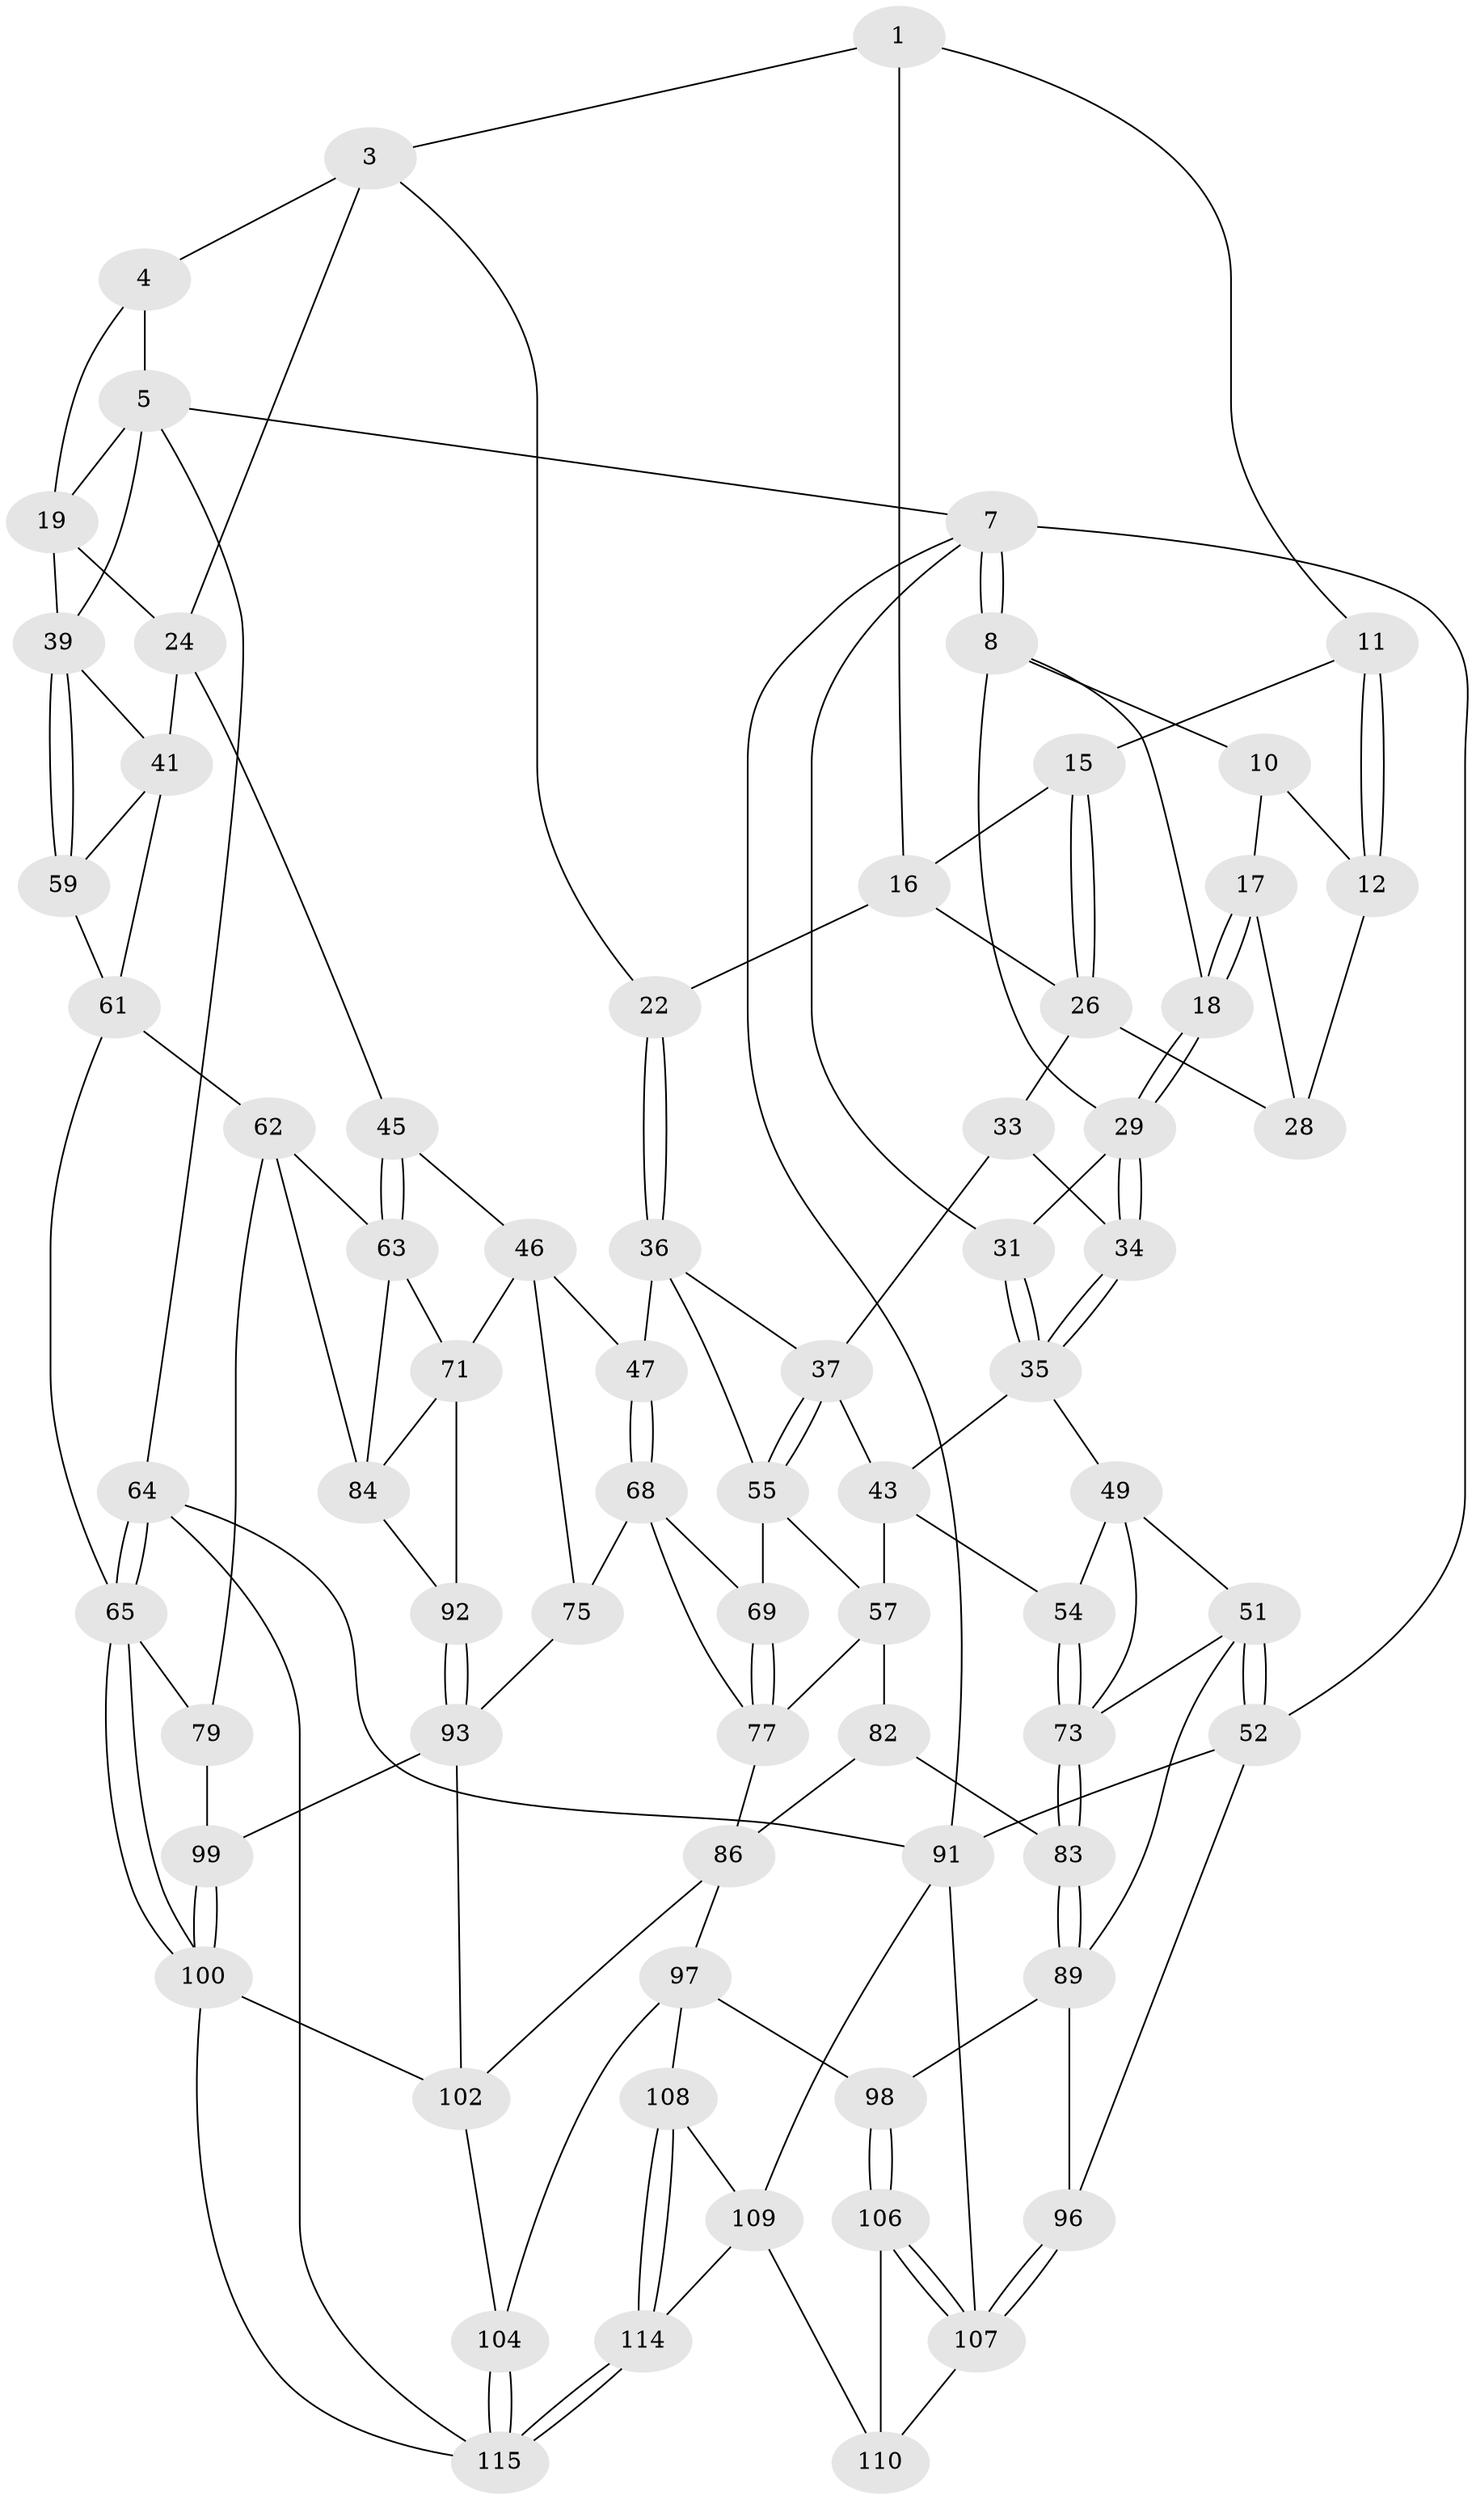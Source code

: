// original degree distribution, {3: 0.017241379310344827, 5: 0.5517241379310345, 4: 0.22413793103448276, 6: 0.20689655172413793}
// Generated by graph-tools (version 1.1) at 2025/11/02/27/25 16:11:57]
// undirected, 72 vertices, 158 edges
graph export_dot {
graph [start="1"]
  node [color=gray90,style=filled];
  1 [pos="+0.4193612430414653+0",super="+2"];
  3 [pos="+0.6926943710527224+0",super="+21"];
  4 [pos="+0.7363393282330291+0"];
  5 [pos="+0.830361744073239+0",super="+6"];
  7 [pos="+0+0",super="+32"];
  8 [pos="+0+0",super="+9"];
  10 [pos="+0.3471437537146848+0",super="+13"];
  11 [pos="+0.4240069722418311+0",super="+14"];
  12 [pos="+0.3745413647906407+0.09828772842433076",super="+25"];
  15 [pos="+0.44974785334905615+0.07974129183781334"];
  16 [pos="+0.5910582748451286+0.03432306476116178",super="+23"];
  17 [pos="+0.32266223440238945+0.12529794394903485"];
  18 [pos="+0.2996121765775975+0.14049905488086584"];
  19 [pos="+0.7784158270734121+0.20007285952947",super="+20"];
  22 [pos="+0.7002583062831336+0.2703597275165822"];
  24 [pos="+0.7102841899725834+0.27011018978130535",super="+42"];
  26 [pos="+0.5326494831487167+0.17128019466831904",super="+27"];
  28 [pos="+0.44272987009832016+0.17683970188189113"];
  29 [pos="+0.28914436668076654+0.15501382137394798",super="+30"];
  31 [pos="+0.0204757220360561+0.2815699126125175"];
  33 [pos="+0.43173244442569453+0.2808458474725561"];
  34 [pos="+0.29170457295321184+0.1641418919324616"];
  35 [pos="+0.2373631244040122+0.3100940810946784",super="+44"];
  36 [pos="+0.6233729347419366+0.3375049912294707",super="+48"];
  37 [pos="+0.44543319113761737+0.3379551440069408",super="+38"];
  39 [pos="+1+0",super="+40"];
  41 [pos="+0.8484348562338185+0.34953881717599633",super="+60"];
  43 [pos="+0.31343386820802854+0.3563359886317532",super="+53"];
  45 [pos="+0.7562998095980409+0.4896113773718665"];
  46 [pos="+0.6607742317601293+0.5152978312421553",super="+72"];
  47 [pos="+0.6327178380205961+0.5097892372801994"];
  49 [pos="+0.1787933571628491+0.49331039154482",super="+50"];
  51 [pos="+0.0900559202900549+0.49414797268317867",super="+81"];
  52 [pos="+0+0.417055254291393",super="+90"];
  54 [pos="+0.25018394092447577+0.5284945590544924"];
  55 [pos="+0.4634611741164647+0.47691154381132966",super="+56"];
  57 [pos="+0.4247779513808231+0.5245440240753231",super="+58"];
  59 [pos="+1+0.34394476937591556"];
  61 [pos="+0.9213833350756335+0.5267289148629318",super="+67"];
  62 [pos="+0.8983231014855687+0.5472527089496514",super="+80"];
  63 [pos="+0.8196105539727004+0.5576157529857338",super="+70"];
  64 [pos="+1+1"];
  65 [pos="+1+1",super="+66"];
  68 [pos="+0.6238171531402125+0.5269896458805311",super="+76"];
  69 [pos="+0.561986014123595+0.6018975611828425"];
  71 [pos="+0.7362361833280041+0.6300199418522744",super="+88"];
  73 [pos="+0.21798215145156155+0.6191730592988489",super="+74"];
  75 [pos="+0.6636826528111667+0.7263647609093735"];
  77 [pos="+0.5313021625987729+0.6982369172353434",super="+78"];
  79 [pos="+1+0.7581564840379164"];
  82 [pos="+0.3230828761651427+0.6612472266344104"];
  83 [pos="+0.24514789691371566+0.66990224955259"];
  84 [pos="+0.8630957495954108+0.6834924401311484",super="+85"];
  86 [pos="+0.4881729136780747+0.7167935944564862",super="+87"];
  89 [pos="+0.13870239796006772+0.7611737172053202",super="+95"];
  91 [pos="+0+1",super="+113"];
  92 [pos="+0.8065396551870271+0.7003702038235281"];
  93 [pos="+0.7910785653094174+0.7210962243153816",super="+94"];
  96 [pos="+0.08850057715262734+0.7754763446928233"];
  97 [pos="+0.331012910032802+0.7640064836057566",super="+105"];
  98 [pos="+0.1603921030205593+0.7992034241970813"];
  99 [pos="+0.8339354853360798+0.7762788844723396"];
  100 [pos="+0.7720910507331118+0.8847820039489088",super="+101"];
  102 [pos="+0.6952529415729599+0.8728233633972876",super="+103"];
  104 [pos="+0.47827804045626954+0.9003973930971574"];
  106 [pos="+0.17157359709974143+0.8234294699908343"];
  107 [pos="+0.07054860858876884+1",super="+111"];
  108 [pos="+0.3459053107011826+0.9030683576823673"];
  109 [pos="+0.23758665109385832+0.890883544826464",super="+112"];
  110 [pos="+0.20599395438641238+0.8645765529155235"];
  114 [pos="+0.2694706921894668+1"];
  115 [pos="+0.5287139867998316+1",super="+116"];
  1 -- 11;
  1 -- 16;
  1 -- 3;
  3 -- 4;
  3 -- 24;
  3 -- 22;
  4 -- 5;
  4 -- 19;
  5 -- 19;
  5 -- 64;
  5 -- 7;
  5 -- 39;
  7 -- 8;
  7 -- 8;
  7 -- 91;
  7 -- 31;
  7 -- 52;
  8 -- 29;
  8 -- 10;
  8 -- 18;
  10 -- 17;
  10 -- 12;
  11 -- 12 [weight=2];
  11 -- 12;
  11 -- 15;
  12 -- 28;
  15 -- 16;
  15 -- 26;
  15 -- 26;
  16 -- 26;
  16 -- 22;
  17 -- 18;
  17 -- 18;
  17 -- 28;
  18 -- 29;
  18 -- 29;
  19 -- 24;
  19 -- 39;
  22 -- 36;
  22 -- 36;
  24 -- 41;
  24 -- 45;
  26 -- 33;
  26 -- 28;
  29 -- 34;
  29 -- 34;
  29 -- 31;
  31 -- 35;
  31 -- 35;
  33 -- 34;
  33 -- 37;
  34 -- 35;
  34 -- 35;
  35 -- 43;
  35 -- 49;
  36 -- 37;
  36 -- 55;
  36 -- 47;
  37 -- 55;
  37 -- 55;
  37 -- 43;
  39 -- 59;
  39 -- 59;
  39 -- 41;
  41 -- 59;
  41 -- 61;
  43 -- 57;
  43 -- 54;
  45 -- 46;
  45 -- 63;
  45 -- 63;
  46 -- 47;
  46 -- 75;
  46 -- 71;
  47 -- 68;
  47 -- 68;
  49 -- 54;
  49 -- 73;
  49 -- 51;
  51 -- 52;
  51 -- 52;
  51 -- 89;
  51 -- 73;
  52 -- 96;
  52 -- 91;
  54 -- 73;
  54 -- 73;
  55 -- 57;
  55 -- 69;
  57 -- 82;
  57 -- 77;
  59 -- 61;
  61 -- 62;
  61 -- 65;
  62 -- 63;
  62 -- 84;
  62 -- 79;
  63 -- 84;
  63 -- 71;
  64 -- 65;
  64 -- 65;
  64 -- 91;
  64 -- 115;
  65 -- 100;
  65 -- 100;
  65 -- 79;
  68 -- 69;
  68 -- 75;
  68 -- 77;
  69 -- 77;
  69 -- 77;
  71 -- 84;
  71 -- 92;
  73 -- 83;
  73 -- 83;
  75 -- 93;
  77 -- 86;
  79 -- 99;
  82 -- 83;
  82 -- 86;
  83 -- 89;
  83 -- 89;
  84 -- 92;
  86 -- 97;
  86 -- 102;
  89 -- 96;
  89 -- 98;
  91 -- 107;
  91 -- 109;
  92 -- 93;
  92 -- 93;
  93 -- 99;
  93 -- 102;
  96 -- 107;
  96 -- 107;
  97 -- 98;
  97 -- 104;
  97 -- 108;
  98 -- 106;
  98 -- 106;
  99 -- 100;
  99 -- 100;
  100 -- 102;
  100 -- 115;
  102 -- 104;
  104 -- 115;
  104 -- 115;
  106 -- 107;
  106 -- 107;
  106 -- 110;
  107 -- 110;
  108 -- 109;
  108 -- 114;
  108 -- 114;
  109 -- 110;
  109 -- 114;
  114 -- 115;
  114 -- 115;
}
